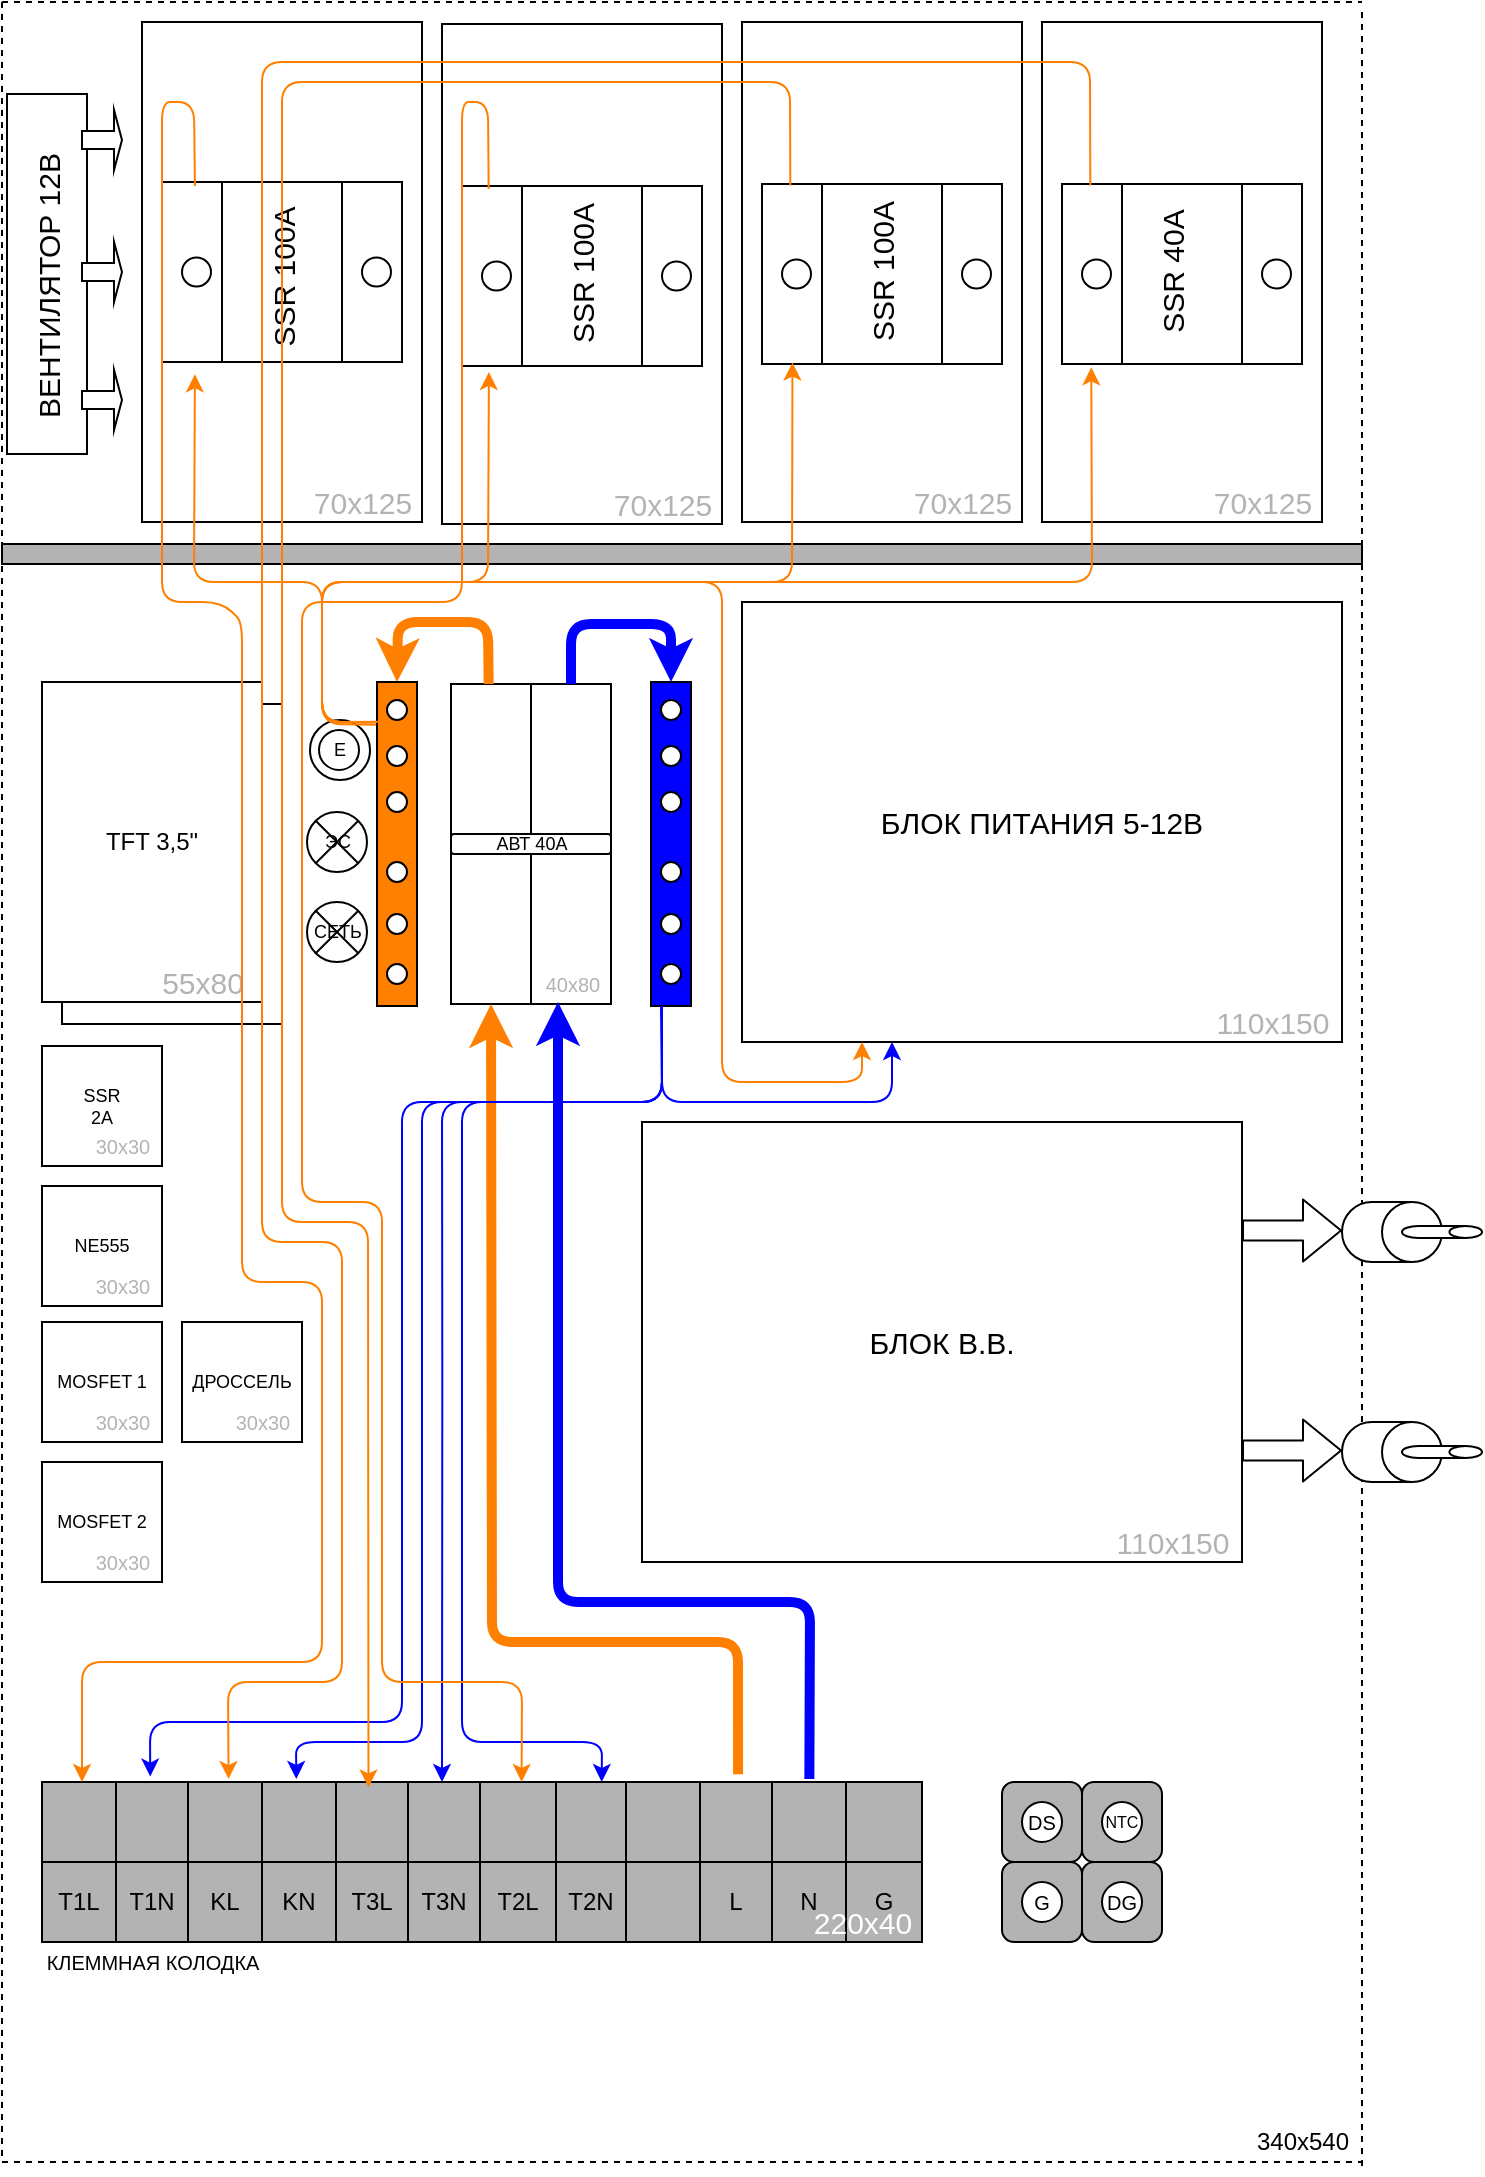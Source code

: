 <mxfile version="14.9.3" type="github">
  <diagram id="wLJY2JxTPAPCyqu1ovc7" name="Page-1">
    <mxGraphModel dx="1185" dy="629" grid="1" gridSize="10" guides="1" tooltips="1" connect="1" arrows="1" fold="1" page="1" pageScale="1" pageWidth="827" pageHeight="1169" math="0" shadow="0">
      <root>
        <mxCell id="0" />
        <mxCell id="1" parent="0" />
        <mxCell id="JK384I4514vAyyxiERsS-146" value="" style="rounded=0;whiteSpace=wrap;html=1;" vertex="1" parent="1">
          <mxGeometry x="70" y="391" width="110" height="160" as="geometry" />
        </mxCell>
        <mxCell id="JK384I4514vAyyxiERsS-2" value="" style="endArrow=none;dashed=1;html=1;" edge="1" parent="1">
          <mxGeometry width="50" height="50" relative="1" as="geometry">
            <mxPoint x="40" y="40" as="sourcePoint" />
            <mxPoint x="720" y="40" as="targetPoint" />
          </mxGeometry>
        </mxCell>
        <mxCell id="JK384I4514vAyyxiERsS-4" value="" style="endArrow=none;dashed=1;html=1;" edge="1" parent="1">
          <mxGeometry width="50" height="50" relative="1" as="geometry">
            <mxPoint x="40" y="1120" as="sourcePoint" />
            <mxPoint x="720" y="1120" as="targetPoint" />
          </mxGeometry>
        </mxCell>
        <mxCell id="JK384I4514vAyyxiERsS-5" value="" style="endArrow=none;dashed=1;html=1;" edge="1" parent="1">
          <mxGeometry width="50" height="50" relative="1" as="geometry">
            <mxPoint x="40" y="40" as="sourcePoint" />
            <mxPoint x="40" y="1120" as="targetPoint" />
          </mxGeometry>
        </mxCell>
        <mxCell id="JK384I4514vAyyxiERsS-6" value="" style="endArrow=none;dashed=1;html=1;" edge="1" parent="1">
          <mxGeometry width="50" height="50" relative="1" as="geometry">
            <mxPoint x="720" y="45" as="sourcePoint" />
            <mxPoint x="720" y="1125" as="targetPoint" />
          </mxGeometry>
        </mxCell>
        <mxCell id="JK384I4514vAyyxiERsS-7" value="340x540" style="text;html=1;align=center;verticalAlign=middle;resizable=0;points=[];autosize=1;strokeColor=none;" vertex="1" parent="1">
          <mxGeometry x="660" y="1100" width="60" height="20" as="geometry" />
        </mxCell>
        <mxCell id="JK384I4514vAyyxiERsS-15" value="" style="rounded=0;whiteSpace=wrap;html=1;" vertex="1" parent="1">
          <mxGeometry x="264.5" y="381" width="40" height="160" as="geometry" />
        </mxCell>
        <mxCell id="JK384I4514vAyyxiERsS-16" value="TFT 3,5&quot;" style="rounded=0;whiteSpace=wrap;html=1;" vertex="1" parent="1">
          <mxGeometry x="60" y="380" width="110" height="160" as="geometry" />
        </mxCell>
        <mxCell id="JK384I4514vAyyxiERsS-17" value="" style="rounded=0;whiteSpace=wrap;html=1;" vertex="1" parent="1">
          <mxGeometry x="304.5" y="381" width="40" height="160" as="geometry" />
        </mxCell>
        <mxCell id="JK384I4514vAyyxiERsS-18" value="АВТ 40А" style="rounded=1;whiteSpace=wrap;html=1;fontSize=9;" vertex="1" parent="1">
          <mxGeometry x="264.5" y="456" width="80" height="10" as="geometry" />
        </mxCell>
        <mxCell id="JK384I4514vAyyxiERsS-19" value="" style="ellipse;whiteSpace=wrap;html=1;aspect=fixed;fontSize=9;" vertex="1" parent="1">
          <mxGeometry x="194" y="399" width="30" height="30" as="geometry" />
        </mxCell>
        <mxCell id="JK384I4514vAyyxiERsS-20" value="E" style="ellipse;whiteSpace=wrap;html=1;aspect=fixed;fontSize=9;" vertex="1" parent="1">
          <mxGeometry x="198.5" y="404" width="20" height="20" as="geometry" />
        </mxCell>
        <mxCell id="JK384I4514vAyyxiERsS-21" value="ЭС" style="shape=sumEllipse;perimeter=ellipsePerimeter;whiteSpace=wrap;html=1;backgroundOutline=1;fontSize=9;" vertex="1" parent="1">
          <mxGeometry x="192.5" y="445" width="30" height="30" as="geometry" />
        </mxCell>
        <mxCell id="JK384I4514vAyyxiERsS-26" value="&lt;div style=&quot;font-size: 10px;&quot;&gt;40x80&lt;/div&gt;" style="text;html=1;align=center;verticalAlign=middle;resizable=0;points=[];autosize=1;strokeColor=none;fontSize=10;fontColor=#B3B3B3;" vertex="1" parent="1">
          <mxGeometry x="304.5" y="521" width="40" height="20" as="geometry" />
        </mxCell>
        <mxCell id="JK384I4514vAyyxiERsS-27" value="&lt;div&gt;55x80&lt;/div&gt;" style="text;html=1;align=center;verticalAlign=middle;resizable=0;points=[];autosize=1;strokeColor=none;fontSize=15;fontColor=#B3B3B3;" vertex="1" parent="1">
          <mxGeometry x="110" y="520" width="60" height="20" as="geometry" />
        </mxCell>
        <mxCell id="JK384I4514vAyyxiERsS-28" value="" style="rounded=0;whiteSpace=wrap;html=1;fontSize=15;" vertex="1" parent="1">
          <mxGeometry x="42.5" y="86" width="40" height="180" as="geometry" />
        </mxCell>
        <mxCell id="JK384I4514vAyyxiERsS-29" value="" style="shape=singleArrow;whiteSpace=wrap;html=1;labelBackgroundColor=none;fontSize=15;fillColor=#FFFFFF;" vertex="1" parent="1">
          <mxGeometry x="80" y="94" width="20" height="30" as="geometry" />
        </mxCell>
        <mxCell id="JK384I4514vAyyxiERsS-30" value="" style="shape=singleArrow;whiteSpace=wrap;html=1;labelBackgroundColor=none;fontSize=15;fillColor=#FFFFFF;" vertex="1" parent="1">
          <mxGeometry x="80" y="224" width="20" height="30" as="geometry" />
        </mxCell>
        <mxCell id="JK384I4514vAyyxiERsS-31" value="" style="shape=singleArrow;whiteSpace=wrap;html=1;labelBackgroundColor=none;fontSize=15;fillColor=#FFFFFF;" vertex="1" parent="1">
          <mxGeometry x="80" y="160" width="20" height="30" as="geometry" />
        </mxCell>
        <mxCell id="JK384I4514vAyyxiERsS-32" value="ВЕНТИЛЯТОР 12В" style="text;html=1;strokeColor=none;fillColor=none;align=center;verticalAlign=middle;whiteSpace=wrap;rounded=0;labelBackgroundColor=none;fontSize=15;rotation=270;" vertex="1" parent="1">
          <mxGeometry x="-15" y="171.75" width="155" height="20" as="geometry" />
        </mxCell>
        <mxCell id="JK384I4514vAyyxiERsS-33" value="" style="rounded=0;whiteSpace=wrap;html=1;fontSize=15;" vertex="1" parent="1">
          <mxGeometry x="110" y="50" width="140" height="250" as="geometry" />
        </mxCell>
        <mxCell id="JK384I4514vAyyxiERsS-34" value="" style="rounded=0;whiteSpace=wrap;html=1;fontSize=15;" vertex="1" parent="1">
          <mxGeometry x="260" y="51" width="140" height="250" as="geometry" />
        </mxCell>
        <mxCell id="JK384I4514vAyyxiERsS-35" value="" style="rounded=0;whiteSpace=wrap;html=1;fontSize=15;" vertex="1" parent="1">
          <mxGeometry x="410" y="50" width="140" height="250" as="geometry" />
        </mxCell>
        <mxCell id="JK384I4514vAyyxiERsS-36" value="" style="rounded=0;whiteSpace=wrap;html=1;fontSize=15;" vertex="1" parent="1">
          <mxGeometry x="560" y="50" width="140" height="250" as="geometry" />
        </mxCell>
        <mxCell id="JK384I4514vAyyxiERsS-37" value="" style="rounded=0;whiteSpace=wrap;html=1;labelBackgroundColor=none;fontSize=15;fillColor=#FFFFFF;" vertex="1" parent="1">
          <mxGeometry x="120" y="130" width="120" height="90" as="geometry" />
        </mxCell>
        <mxCell id="JK384I4514vAyyxiERsS-38" value="" style="rounded=0;whiteSpace=wrap;html=1;labelBackgroundColor=none;fontSize=15;fillColor=#FFFFFF;" vertex="1" parent="1">
          <mxGeometry x="150" y="130" width="60" height="90" as="geometry" />
        </mxCell>
        <mxCell id="JK384I4514vAyyxiERsS-39" value="" style="ellipse;whiteSpace=wrap;html=1;aspect=fixed;labelBackgroundColor=none;fontSize=15;fillColor=#FFFFFF;" vertex="1" parent="1">
          <mxGeometry x="130" y="167.75" width="14.5" height="14.5" as="geometry" />
        </mxCell>
        <mxCell id="JK384I4514vAyyxiERsS-40" value="" style="ellipse;whiteSpace=wrap;html=1;aspect=fixed;labelBackgroundColor=none;fontSize=15;fillColor=#FFFFFF;" vertex="1" parent="1">
          <mxGeometry x="220" y="167.75" width="14.5" height="14.5" as="geometry" />
        </mxCell>
        <mxCell id="JK384I4514vAyyxiERsS-41" value="" style="rounded=0;whiteSpace=wrap;html=1;labelBackgroundColor=none;fontSize=15;fillColor=#FFFFFF;" vertex="1" parent="1">
          <mxGeometry x="270" y="132" width="120" height="90" as="geometry" />
        </mxCell>
        <mxCell id="JK384I4514vAyyxiERsS-42" value="" style="rounded=0;whiteSpace=wrap;html=1;labelBackgroundColor=none;fontSize=15;fillColor=#FFFFFF;" vertex="1" parent="1">
          <mxGeometry x="300" y="132" width="60" height="90" as="geometry" />
        </mxCell>
        <mxCell id="JK384I4514vAyyxiERsS-43" value="" style="ellipse;whiteSpace=wrap;html=1;aspect=fixed;labelBackgroundColor=none;fontSize=15;fillColor=#FFFFFF;" vertex="1" parent="1">
          <mxGeometry x="280" y="169.75" width="14.5" height="14.5" as="geometry" />
        </mxCell>
        <mxCell id="JK384I4514vAyyxiERsS-44" value="" style="ellipse;whiteSpace=wrap;html=1;aspect=fixed;labelBackgroundColor=none;fontSize=15;fillColor=#FFFFFF;" vertex="1" parent="1">
          <mxGeometry x="370" y="169.75" width="14.5" height="14.5" as="geometry" />
        </mxCell>
        <mxCell id="JK384I4514vAyyxiERsS-45" value="" style="rounded=0;whiteSpace=wrap;html=1;labelBackgroundColor=none;fontSize=15;fillColor=#FFFFFF;" vertex="1" parent="1">
          <mxGeometry x="420" y="131" width="120" height="90" as="geometry" />
        </mxCell>
        <mxCell id="JK384I4514vAyyxiERsS-46" value="" style="rounded=0;whiteSpace=wrap;html=1;labelBackgroundColor=none;fontSize=15;fillColor=#FFFFFF;" vertex="1" parent="1">
          <mxGeometry x="450" y="131" width="60" height="90" as="geometry" />
        </mxCell>
        <mxCell id="JK384I4514vAyyxiERsS-47" value="" style="ellipse;whiteSpace=wrap;html=1;aspect=fixed;labelBackgroundColor=none;fontSize=15;fillColor=#FFFFFF;" vertex="1" parent="1">
          <mxGeometry x="430" y="168.75" width="14.5" height="14.5" as="geometry" />
        </mxCell>
        <mxCell id="JK384I4514vAyyxiERsS-48" value="" style="ellipse;whiteSpace=wrap;html=1;aspect=fixed;labelBackgroundColor=none;fontSize=15;fillColor=#FFFFFF;" vertex="1" parent="1">
          <mxGeometry x="520" y="168.75" width="14.5" height="14.5" as="geometry" />
        </mxCell>
        <mxCell id="JK384I4514vAyyxiERsS-49" value="" style="rounded=0;whiteSpace=wrap;html=1;labelBackgroundColor=none;fontSize=15;fillColor=#FFFFFF;" vertex="1" parent="1">
          <mxGeometry x="570" y="131" width="120" height="90" as="geometry" />
        </mxCell>
        <mxCell id="JK384I4514vAyyxiERsS-50" value="" style="rounded=0;whiteSpace=wrap;html=1;labelBackgroundColor=none;fontSize=15;fillColor=#FFFFFF;" vertex="1" parent="1">
          <mxGeometry x="600" y="131" width="60" height="90" as="geometry" />
        </mxCell>
        <mxCell id="JK384I4514vAyyxiERsS-51" value="" style="ellipse;whiteSpace=wrap;html=1;aspect=fixed;labelBackgroundColor=none;fontSize=15;fillColor=#FFFFFF;" vertex="1" parent="1">
          <mxGeometry x="580" y="168.75" width="14.5" height="14.5" as="geometry" />
        </mxCell>
        <mxCell id="JK384I4514vAyyxiERsS-52" value="" style="ellipse;whiteSpace=wrap;html=1;aspect=fixed;labelBackgroundColor=none;fontSize=15;fillColor=#FFFFFF;" vertex="1" parent="1">
          <mxGeometry x="670" y="168.75" width="14.5" height="14.5" as="geometry" />
        </mxCell>
        <mxCell id="JK384I4514vAyyxiERsS-53" value="&lt;div&gt;SSR 100A&lt;/div&gt;" style="text;html=1;align=center;verticalAlign=middle;resizable=0;points=[];autosize=1;strokeColor=none;fontSize=15;rotation=270;" vertex="1" parent="1">
          <mxGeometry x="135" y="167.75" width="90" height="20" as="geometry" />
        </mxCell>
        <mxCell id="JK384I4514vAyyxiERsS-54" value="&lt;div&gt;SSR 40A&lt;/div&gt;" style="text;html=1;align=center;verticalAlign=middle;resizable=0;points=[];autosize=1;strokeColor=none;fontSize=15;rotation=270;" vertex="1" parent="1">
          <mxGeometry x="585" y="165" width="80" height="20" as="geometry" />
        </mxCell>
        <mxCell id="JK384I4514vAyyxiERsS-55" value="&lt;div&gt;SSR 100A&lt;/div&gt;" style="text;html=1;align=center;verticalAlign=middle;resizable=0;points=[];autosize=1;strokeColor=none;fontSize=15;rotation=270;" vertex="1" parent="1">
          <mxGeometry x="285" y="166" width="90" height="20" as="geometry" />
        </mxCell>
        <mxCell id="JK384I4514vAyyxiERsS-56" value="&lt;div&gt;SSR 100A&lt;/div&gt;" style="text;html=1;align=center;verticalAlign=middle;resizable=0;points=[];autosize=1;strokeColor=none;fontSize=15;rotation=270;" vertex="1" parent="1">
          <mxGeometry x="435" y="165" width="90" height="20" as="geometry" />
        </mxCell>
        <mxCell id="JK384I4514vAyyxiERsS-57" value="70x125" style="text;html=1;align=center;verticalAlign=middle;resizable=0;points=[];autosize=1;strokeColor=none;fontSize=15;fontColor=#B3B3B3;" vertex="1" parent="1">
          <mxGeometry x="640" y="280" width="60" height="20" as="geometry" />
        </mxCell>
        <mxCell id="JK384I4514vAyyxiERsS-58" value="70x125" style="text;html=1;align=center;verticalAlign=middle;resizable=0;points=[];autosize=1;strokeColor=none;fontSize=15;fontColor=#B3B3B3;" vertex="1" parent="1">
          <mxGeometry x="190" y="280" width="60" height="20" as="geometry" />
        </mxCell>
        <mxCell id="JK384I4514vAyyxiERsS-59" value="70x125" style="text;html=1;align=center;verticalAlign=middle;resizable=0;points=[];autosize=1;strokeColor=none;fontSize=15;fontColor=#B3B3B3;" vertex="1" parent="1">
          <mxGeometry x="340" y="281" width="60" height="20" as="geometry" />
        </mxCell>
        <mxCell id="JK384I4514vAyyxiERsS-60" value="70x125" style="text;html=1;align=center;verticalAlign=middle;resizable=0;points=[];autosize=1;strokeColor=none;fontSize=15;fontColor=#B3B3B3;" vertex="1" parent="1">
          <mxGeometry x="490" y="280" width="60" height="20" as="geometry" />
        </mxCell>
        <mxCell id="JK384I4514vAyyxiERsS-61" value="&lt;div&gt;SSR&lt;/div&gt;&lt;div&gt;2A&lt;br&gt;&lt;/div&gt;" style="whiteSpace=wrap;html=1;aspect=fixed;fontSize=9;" vertex="1" parent="1">
          <mxGeometry x="60" y="562" width="60" height="60" as="geometry" />
        </mxCell>
        <mxCell id="JK384I4514vAyyxiERsS-62" value="MOSFET 1" style="whiteSpace=wrap;html=1;aspect=fixed;fontSize=9;" vertex="1" parent="1">
          <mxGeometry x="60" y="700" width="60" height="60" as="geometry" />
        </mxCell>
        <mxCell id="JK384I4514vAyyxiERsS-63" value="NE555" style="whiteSpace=wrap;html=1;aspect=fixed;fontSize=9;" vertex="1" parent="1">
          <mxGeometry x="60" y="632" width="60" height="60" as="geometry" />
        </mxCell>
        <mxCell id="JK384I4514vAyyxiERsS-64" value="MOSFET 2" style="whiteSpace=wrap;html=1;aspect=fixed;fontSize=9;" vertex="1" parent="1">
          <mxGeometry x="60" y="770" width="60" height="60" as="geometry" />
        </mxCell>
        <mxCell id="JK384I4514vAyyxiERsS-65" value="30x30" style="text;html=1;align=center;verticalAlign=middle;resizable=0;points=[];autosize=1;strokeColor=none;fontSize=10;fontColor=#B3B3B3;" vertex="1" parent="1">
          <mxGeometry x="80" y="740" width="40" height="20" as="geometry" />
        </mxCell>
        <mxCell id="JK384I4514vAyyxiERsS-66" value="30x30" style="text;html=1;align=center;verticalAlign=middle;resizable=0;points=[];autosize=1;strokeColor=none;fontSize=10;fontColor=#B3B3B3;" vertex="1" parent="1">
          <mxGeometry x="80" y="602" width="40" height="20" as="geometry" />
        </mxCell>
        <mxCell id="JK384I4514vAyyxiERsS-67" value="30x30" style="text;html=1;align=center;verticalAlign=middle;resizable=0;points=[];autosize=1;strokeColor=none;fontSize=10;fontColor=#B3B3B3;" vertex="1" parent="1">
          <mxGeometry x="80" y="672" width="40" height="20" as="geometry" />
        </mxCell>
        <mxCell id="JK384I4514vAyyxiERsS-68" value="30x30" style="text;html=1;align=center;verticalAlign=middle;resizable=0;points=[];autosize=1;strokeColor=none;fontSize=10;fontColor=#B3B3B3;" vertex="1" parent="1">
          <mxGeometry x="80" y="810" width="40" height="20" as="geometry" />
        </mxCell>
        <mxCell id="JK384I4514vAyyxiERsS-70" value="ДРОССЕЛЬ" style="whiteSpace=wrap;html=1;aspect=fixed;fontSize=9;" vertex="1" parent="1">
          <mxGeometry x="130" y="700" width="60" height="60" as="geometry" />
        </mxCell>
        <mxCell id="JK384I4514vAyyxiERsS-71" value="30x30" style="text;html=1;align=center;verticalAlign=middle;resizable=0;points=[];autosize=1;strokeColor=none;fontSize=10;fontColor=#B3B3B3;" vertex="1" parent="1">
          <mxGeometry x="150" y="740" width="40" height="20" as="geometry" />
        </mxCell>
        <mxCell id="JK384I4514vAyyxiERsS-72" value="&lt;div&gt;БЛОК ПИТАНИЯ 5-12В&lt;/div&gt;" style="rounded=0;whiteSpace=wrap;html=1;fontSize=15;" vertex="1" parent="1">
          <mxGeometry x="410" y="340" width="300" height="220" as="geometry" />
        </mxCell>
        <mxCell id="JK384I4514vAyyxiERsS-73" value="110x150" style="text;html=1;align=center;verticalAlign=middle;resizable=0;points=[];autosize=1;strokeColor=none;fontSize=15;fontColor=#B3B3B3;" vertex="1" parent="1">
          <mxGeometry x="640" y="540" width="70" height="20" as="geometry" />
        </mxCell>
        <mxCell id="JK384I4514vAyyxiERsS-74" value="&lt;div&gt;БЛОК В.В.&lt;br&gt;&lt;/div&gt;" style="rounded=0;whiteSpace=wrap;html=1;fontSize=15;" vertex="1" parent="1">
          <mxGeometry x="360" y="600" width="300" height="220" as="geometry" />
        </mxCell>
        <mxCell id="JK384I4514vAyyxiERsS-75" value="110x150" style="text;html=1;align=center;verticalAlign=middle;resizable=0;points=[];autosize=1;strokeColor=none;fontSize=15;fontColor=#B3B3B3;" vertex="1" parent="1">
          <mxGeometry x="590" y="800" width="70" height="20" as="geometry" />
        </mxCell>
        <mxCell id="JK384I4514vAyyxiERsS-77" value="" style="shape=cylinder3;whiteSpace=wrap;html=1;boundedLbl=1;backgroundOutline=1;size=15;direction=south;" vertex="1" parent="1">
          <mxGeometry x="710" y="640" width="50" height="30" as="geometry" />
        </mxCell>
        <mxCell id="JK384I4514vAyyxiERsS-78" value="" style="shape=cylinder3;whiteSpace=wrap;html=1;boundedLbl=1;backgroundOutline=1;size=15;direction=south;" vertex="1" parent="1">
          <mxGeometry x="710" y="750" width="50" height="30" as="geometry" />
        </mxCell>
        <mxCell id="JK384I4514vAyyxiERsS-79" value="" style="shape=flexArrow;endArrow=classic;html=1;" edge="1" parent="1">
          <mxGeometry width="50" height="50" relative="1" as="geometry">
            <mxPoint x="660" y="764.29" as="sourcePoint" />
            <mxPoint x="710" y="764.29" as="targetPoint" />
          </mxGeometry>
        </mxCell>
        <mxCell id="JK384I4514vAyyxiERsS-81" value="" style="shape=flexArrow;endArrow=classic;html=1;" edge="1" parent="1">
          <mxGeometry width="50" height="50" relative="1" as="geometry">
            <mxPoint x="660" y="654.29" as="sourcePoint" />
            <mxPoint x="710" y="654.29" as="targetPoint" />
          </mxGeometry>
        </mxCell>
        <mxCell id="JK384I4514vAyyxiERsS-82" value="" style="shape=cylinder3;whiteSpace=wrap;html=1;boundedLbl=1;backgroundOutline=1;size=8.143;direction=south;" vertex="1" parent="1">
          <mxGeometry x="740" y="762" width="40" height="6" as="geometry" />
        </mxCell>
        <mxCell id="JK384I4514vAyyxiERsS-83" value="" style="shape=cylinder3;whiteSpace=wrap;html=1;boundedLbl=1;backgroundOutline=1;size=8.143;direction=south;" vertex="1" parent="1">
          <mxGeometry x="740" y="652" width="40" height="6" as="geometry" />
        </mxCell>
        <mxCell id="JK384I4514vAyyxiERsS-85" value="СЕТЬ" style="shape=sumEllipse;perimeter=ellipsePerimeter;whiteSpace=wrap;html=1;backgroundOutline=1;fontSize=9;" vertex="1" parent="1">
          <mxGeometry x="192.5" y="490" width="30" height="30" as="geometry" />
        </mxCell>
        <mxCell id="JK384I4514vAyyxiERsS-86" value="" style="rounded=0;whiteSpace=wrap;html=1;fillColor=#B3B3B3;" vertex="1" parent="1">
          <mxGeometry x="40" y="311" width="680" height="10" as="geometry" />
        </mxCell>
        <mxCell id="JK384I4514vAyyxiERsS-92" value="" style="shape=table;html=1;whiteSpace=wrap;startSize=0;container=1;collapsible=0;childLayout=tableLayout;fillColor=#B3B3B3;" vertex="1" parent="1">
          <mxGeometry x="60" y="930" width="440" height="80" as="geometry" />
        </mxCell>
        <mxCell id="JK384I4514vAyyxiERsS-93" value="" style="shape=partialRectangle;html=1;whiteSpace=wrap;collapsible=0;dropTarget=0;pointerEvents=0;fillColor=none;top=0;left=0;bottom=0;right=0;points=[[0,0.5],[1,0.5]];portConstraint=eastwest;" vertex="1" parent="JK384I4514vAyyxiERsS-92">
          <mxGeometry width="440" height="40" as="geometry" />
        </mxCell>
        <mxCell id="JK384I4514vAyyxiERsS-134" style="shape=partialRectangle;html=1;whiteSpace=wrap;connectable=0;fillColor=none;top=0;left=0;bottom=0;right=0;overflow=hidden;pointerEvents=1;" vertex="1" parent="JK384I4514vAyyxiERsS-93">
          <mxGeometry width="37" height="40" as="geometry" />
        </mxCell>
        <mxCell id="JK384I4514vAyyxiERsS-132" style="shape=partialRectangle;html=1;whiteSpace=wrap;connectable=0;fillColor=none;top=0;left=0;bottom=0;right=0;overflow=hidden;pointerEvents=1;" vertex="1" parent="JK384I4514vAyyxiERsS-93">
          <mxGeometry x="37" width="36" height="40" as="geometry" />
        </mxCell>
        <mxCell id="JK384I4514vAyyxiERsS-130" style="shape=partialRectangle;html=1;whiteSpace=wrap;connectable=0;fillColor=none;top=0;left=0;bottom=0;right=0;overflow=hidden;pointerEvents=1;" vertex="1" parent="JK384I4514vAyyxiERsS-93">
          <mxGeometry x="73" width="37" height="40" as="geometry" />
        </mxCell>
        <mxCell id="JK384I4514vAyyxiERsS-128" style="shape=partialRectangle;html=1;whiteSpace=wrap;connectable=0;fillColor=none;top=0;left=0;bottom=0;right=0;overflow=hidden;pointerEvents=1;" vertex="1" parent="JK384I4514vAyyxiERsS-93">
          <mxGeometry x="110" width="37" height="40" as="geometry" />
        </mxCell>
        <mxCell id="JK384I4514vAyyxiERsS-126" style="shape=partialRectangle;html=1;whiteSpace=wrap;connectable=0;fillColor=none;top=0;left=0;bottom=0;right=0;overflow=hidden;pointerEvents=1;" vertex="1" parent="JK384I4514vAyyxiERsS-93">
          <mxGeometry x="147" width="36" height="40" as="geometry" />
        </mxCell>
        <mxCell id="JK384I4514vAyyxiERsS-124" style="shape=partialRectangle;html=1;whiteSpace=wrap;connectable=0;fillColor=none;top=0;left=0;bottom=0;right=0;overflow=hidden;pointerEvents=1;" vertex="1" parent="JK384I4514vAyyxiERsS-93">
          <mxGeometry x="183" width="36" height="40" as="geometry" />
        </mxCell>
        <mxCell id="JK384I4514vAyyxiERsS-122" style="shape=partialRectangle;html=1;whiteSpace=wrap;connectable=0;fillColor=none;top=0;left=0;bottom=0;right=0;overflow=hidden;pointerEvents=1;" vertex="1" parent="JK384I4514vAyyxiERsS-93">
          <mxGeometry x="219" width="38" height="40" as="geometry" />
        </mxCell>
        <mxCell id="JK384I4514vAyyxiERsS-120" style="shape=partialRectangle;html=1;whiteSpace=wrap;connectable=0;fillColor=none;top=0;left=0;bottom=0;right=0;overflow=hidden;pointerEvents=1;" vertex="1" parent="JK384I4514vAyyxiERsS-93">
          <mxGeometry x="257" width="35" height="40" as="geometry" />
        </mxCell>
        <mxCell id="JK384I4514vAyyxiERsS-118" style="shape=partialRectangle;html=1;whiteSpace=wrap;connectable=0;fillColor=none;top=0;left=0;bottom=0;right=0;overflow=hidden;pointerEvents=1;" vertex="1" parent="JK384I4514vAyyxiERsS-93">
          <mxGeometry x="292" width="37" height="40" as="geometry" />
        </mxCell>
        <mxCell id="JK384I4514vAyyxiERsS-94" value="" style="shape=partialRectangle;html=1;whiteSpace=wrap;connectable=0;fillColor=none;top=0;left=0;bottom=0;right=0;overflow=hidden;pointerEvents=1;" vertex="1" parent="JK384I4514vAyyxiERsS-93">
          <mxGeometry x="329" width="36" height="40" as="geometry" />
        </mxCell>
        <mxCell id="JK384I4514vAyyxiERsS-95" value="" style="shape=partialRectangle;html=1;whiteSpace=wrap;connectable=0;fillColor=none;top=0;left=0;bottom=0;right=0;overflow=hidden;pointerEvents=1;" vertex="1" parent="JK384I4514vAyyxiERsS-93">
          <mxGeometry x="365" width="37" height="40" as="geometry" />
        </mxCell>
        <mxCell id="JK384I4514vAyyxiERsS-96" value="" style="shape=partialRectangle;html=1;whiteSpace=wrap;connectable=0;fillColor=none;top=0;left=0;bottom=0;right=0;overflow=hidden;pointerEvents=1;" vertex="1" parent="JK384I4514vAyyxiERsS-93">
          <mxGeometry x="402" width="38" height="40" as="geometry" />
        </mxCell>
        <mxCell id="JK384I4514vAyyxiERsS-105" value="" style="shape=partialRectangle;html=1;whiteSpace=wrap;collapsible=0;dropTarget=0;pointerEvents=0;fillColor=none;top=0;left=0;bottom=0;right=0;points=[[0,0.5],[1,0.5]];portConstraint=eastwest;" vertex="1" parent="JK384I4514vAyyxiERsS-92">
          <mxGeometry y="40" width="440" height="40" as="geometry" />
        </mxCell>
        <mxCell id="JK384I4514vAyyxiERsS-135" value="T1L" style="shape=partialRectangle;html=1;whiteSpace=wrap;connectable=0;fillColor=none;top=0;left=0;bottom=0;right=0;overflow=hidden;pointerEvents=1;" vertex="1" parent="JK384I4514vAyyxiERsS-105">
          <mxGeometry width="37" height="40" as="geometry" />
        </mxCell>
        <mxCell id="JK384I4514vAyyxiERsS-133" value="T1N" style="shape=partialRectangle;html=1;whiteSpace=wrap;connectable=0;fillColor=none;top=0;left=0;bottom=0;right=0;overflow=hidden;pointerEvents=1;" vertex="1" parent="JK384I4514vAyyxiERsS-105">
          <mxGeometry x="37" width="36" height="40" as="geometry" />
        </mxCell>
        <mxCell id="JK384I4514vAyyxiERsS-131" value="KL" style="shape=partialRectangle;html=1;whiteSpace=wrap;connectable=0;fillColor=none;top=0;left=0;bottom=0;right=0;overflow=hidden;pointerEvents=1;" vertex="1" parent="JK384I4514vAyyxiERsS-105">
          <mxGeometry x="73" width="37" height="40" as="geometry" />
        </mxCell>
        <mxCell id="JK384I4514vAyyxiERsS-129" value="KN" style="shape=partialRectangle;html=1;whiteSpace=wrap;connectable=0;fillColor=none;top=0;left=0;bottom=0;right=0;overflow=hidden;pointerEvents=1;" vertex="1" parent="JK384I4514vAyyxiERsS-105">
          <mxGeometry x="110" width="37" height="40" as="geometry" />
        </mxCell>
        <mxCell id="JK384I4514vAyyxiERsS-127" value="T3L" style="shape=partialRectangle;html=1;whiteSpace=wrap;connectable=0;fillColor=none;top=0;left=0;bottom=0;right=0;overflow=hidden;pointerEvents=1;" vertex="1" parent="JK384I4514vAyyxiERsS-105">
          <mxGeometry x="147" width="36" height="40" as="geometry" />
        </mxCell>
        <mxCell id="JK384I4514vAyyxiERsS-125" value="T3N" style="shape=partialRectangle;html=1;whiteSpace=wrap;connectable=0;fillColor=none;top=0;left=0;bottom=0;right=0;overflow=hidden;pointerEvents=1;" vertex="1" parent="JK384I4514vAyyxiERsS-105">
          <mxGeometry x="183" width="36" height="40" as="geometry" />
        </mxCell>
        <mxCell id="JK384I4514vAyyxiERsS-123" value="T2L" style="shape=partialRectangle;html=1;whiteSpace=wrap;connectable=0;fillColor=none;top=0;left=0;bottom=0;right=0;overflow=hidden;pointerEvents=1;" vertex="1" parent="JK384I4514vAyyxiERsS-105">
          <mxGeometry x="219" width="38" height="40" as="geometry" />
        </mxCell>
        <mxCell id="JK384I4514vAyyxiERsS-121" value="T2N" style="shape=partialRectangle;html=1;whiteSpace=wrap;connectable=0;fillColor=none;top=0;left=0;bottom=0;right=0;overflow=hidden;pointerEvents=1;" vertex="1" parent="JK384I4514vAyyxiERsS-105">
          <mxGeometry x="257" width="35" height="40" as="geometry" />
        </mxCell>
        <mxCell id="JK384I4514vAyyxiERsS-119" style="shape=partialRectangle;html=1;whiteSpace=wrap;connectable=0;fillColor=none;top=0;left=0;bottom=0;right=0;overflow=hidden;pointerEvents=1;" vertex="1" parent="JK384I4514vAyyxiERsS-105">
          <mxGeometry x="292" width="37" height="40" as="geometry" />
        </mxCell>
        <mxCell id="JK384I4514vAyyxiERsS-106" value="L" style="shape=partialRectangle;html=1;whiteSpace=wrap;connectable=0;fillColor=none;top=0;left=0;bottom=0;right=0;overflow=hidden;pointerEvents=1;" vertex="1" parent="JK384I4514vAyyxiERsS-105">
          <mxGeometry x="329" width="36" height="40" as="geometry" />
        </mxCell>
        <mxCell id="JK384I4514vAyyxiERsS-107" value="N&lt;span style=&quot;white-space: pre&quot;&gt;&lt;/span&gt;" style="shape=partialRectangle;html=1;whiteSpace=wrap;connectable=0;fillColor=none;top=0;left=0;bottom=0;right=0;overflow=hidden;pointerEvents=1;" vertex="1" parent="JK384I4514vAyyxiERsS-105">
          <mxGeometry x="365" width="37" height="40" as="geometry" />
        </mxCell>
        <mxCell id="JK384I4514vAyyxiERsS-108" value="G" style="shape=partialRectangle;html=1;whiteSpace=wrap;connectable=0;fillColor=none;top=0;left=0;bottom=0;right=0;overflow=hidden;pointerEvents=1;" vertex="1" parent="JK384I4514vAyyxiERsS-105">
          <mxGeometry x="402" width="38" height="40" as="geometry" />
        </mxCell>
        <mxCell id="JK384I4514vAyyxiERsS-90" value="220x40" style="text;html=1;align=center;verticalAlign=middle;resizable=0;points=[];autosize=1;strokeColor=none;fontSize=15;fontColor=#FFFFFF;" vertex="1" parent="1">
          <mxGeometry x="440" y="990" width="60" height="20" as="geometry" />
        </mxCell>
        <mxCell id="JK384I4514vAyyxiERsS-136" value="&lt;div style=&quot;font-size: 10px;&quot;&gt;КЛЕММНАЯ КОЛОДКА&lt;/div&gt;" style="text;html=1;align=center;verticalAlign=middle;resizable=0;points=[];autosize=1;strokeColor=none;fontSize=10;" vertex="1" parent="1">
          <mxGeometry x="55" y="1010" width="120" height="20" as="geometry" />
        </mxCell>
        <mxCell id="JK384I4514vAyyxiERsS-138" value="" style="rounded=1;whiteSpace=wrap;html=1;fontSize=10;fontColor=#000000;fillColor=#B3B3B3;" vertex="1" parent="1">
          <mxGeometry x="540" y="930" width="40" height="40" as="geometry" />
        </mxCell>
        <mxCell id="JK384I4514vAyyxiERsS-139" value="" style="rounded=1;whiteSpace=wrap;html=1;fontSize=10;fontColor=#000000;fillColor=#B3B3B3;" vertex="1" parent="1">
          <mxGeometry x="540" y="970" width="40" height="40" as="geometry" />
        </mxCell>
        <mxCell id="JK384I4514vAyyxiERsS-140" value="" style="rounded=1;whiteSpace=wrap;html=1;fontSize=10;fontColor=#000000;fillColor=#B3B3B3;" vertex="1" parent="1">
          <mxGeometry x="580" y="930" width="40" height="40" as="geometry" />
        </mxCell>
        <mxCell id="JK384I4514vAyyxiERsS-141" value="" style="rounded=1;whiteSpace=wrap;html=1;fontSize=10;fontColor=#000000;fillColor=#B3B3B3;" vertex="1" parent="1">
          <mxGeometry x="580" y="970" width="40" height="40" as="geometry" />
        </mxCell>
        <mxCell id="JK384I4514vAyyxiERsS-142" value="DG" style="ellipse;whiteSpace=wrap;html=1;aspect=fixed;fontSize=10;fontColor=#000000;fillColor=#FFFFFF;" vertex="1" parent="1">
          <mxGeometry x="590" y="980" width="20" height="20" as="geometry" />
        </mxCell>
        <mxCell id="JK384I4514vAyyxiERsS-143" value="DS" style="ellipse;whiteSpace=wrap;html=1;aspect=fixed;fontSize=10;fontColor=#000000;fillColor=#FFFFFF;" vertex="1" parent="1">
          <mxGeometry x="550" y="940" width="20" height="20" as="geometry" />
        </mxCell>
        <mxCell id="JK384I4514vAyyxiERsS-144" value="NTC" style="ellipse;whiteSpace=wrap;html=1;aspect=fixed;fontSize=8;fontColor=#000000;fillColor=#FFFFFF;" vertex="1" parent="1">
          <mxGeometry x="590" y="940" width="20" height="20" as="geometry" />
        </mxCell>
        <mxCell id="JK384I4514vAyyxiERsS-145" value="G" style="ellipse;whiteSpace=wrap;html=1;aspect=fixed;fontSize=10;fontColor=#000000;fillColor=#FFFFFF;" vertex="1" parent="1">
          <mxGeometry x="550" y="980" width="20" height="20" as="geometry" />
        </mxCell>
        <mxCell id="JK384I4514vAyyxiERsS-147" value="" style="endArrow=classic;html=1;fontSize=8;fontColor=#000000;entryX=0.5;entryY=1;entryDx=0;entryDy=0;exitX=0.791;exitY=-0.097;exitDx=0;exitDy=0;exitPerimeter=0;strokeColor=#FF8000;strokeWidth=5;" edge="1" parent="1" source="JK384I4514vAyyxiERsS-93" target="JK384I4514vAyyxiERsS-15">
          <mxGeometry width="50" height="50" relative="1" as="geometry">
            <mxPoint x="228.5" y="610" as="sourcePoint" />
            <mxPoint x="278.5" y="560" as="targetPoint" />
            <Array as="points">
              <mxPoint x="408" y="860" />
              <mxPoint x="285" y="860" />
            </Array>
          </mxGeometry>
        </mxCell>
        <mxCell id="JK384I4514vAyyxiERsS-148" value="" style="endArrow=classic;html=1;fontSize=8;fontColor=#000000;exitX=0.872;exitY=-0.038;exitDx=0;exitDy=0;exitPerimeter=0;strokeColor=#0000FF;shadow=0;sketch=0;strokeWidth=5;" edge="1" parent="1" source="JK384I4514vAyyxiERsS-93">
          <mxGeometry width="50" height="50" relative="1" as="geometry">
            <mxPoint x="280" y="710" as="sourcePoint" />
            <mxPoint x="318" y="540" as="targetPoint" />
            <Array as="points">
              <mxPoint x="444" y="840" />
              <mxPoint x="318" y="840" />
            </Array>
          </mxGeometry>
        </mxCell>
        <mxCell id="JK384I4514vAyyxiERsS-150" value="" style="rounded=0;whiteSpace=wrap;html=1;fontSize=8;fontColor=#000000;fillColor=#0000FF;" vertex="1" parent="1">
          <mxGeometry x="364.5" y="380" width="20" height="162" as="geometry" />
        </mxCell>
        <mxCell id="JK384I4514vAyyxiERsS-151" value="" style="ellipse;whiteSpace=wrap;html=1;aspect=fixed;fontSize=8;fontColor=#000000;fillColor=#FFFFFF;" vertex="1" parent="1">
          <mxGeometry x="369.5" y="435" width="10" height="10" as="geometry" />
        </mxCell>
        <mxCell id="JK384I4514vAyyxiERsS-152" value="" style="ellipse;whiteSpace=wrap;html=1;aspect=fixed;fontSize=8;fontColor=#000000;fillColor=#FFFFFF;" vertex="1" parent="1">
          <mxGeometry x="369.5" y="389" width="10" height="10" as="geometry" />
        </mxCell>
        <mxCell id="JK384I4514vAyyxiERsS-153" value="" style="ellipse;whiteSpace=wrap;html=1;aspect=fixed;fontSize=8;fontColor=#000000;fillColor=#FFFFFF;" vertex="1" parent="1">
          <mxGeometry x="369.5" y="521" width="10" height="10" as="geometry" />
        </mxCell>
        <mxCell id="JK384I4514vAyyxiERsS-154" value="" style="ellipse;whiteSpace=wrap;html=1;aspect=fixed;fontSize=8;fontColor=#000000;fillColor=#FFFFFF;" vertex="1" parent="1">
          <mxGeometry x="369.5" y="412" width="10" height="10" as="geometry" />
        </mxCell>
        <mxCell id="JK384I4514vAyyxiERsS-155" value="" style="ellipse;whiteSpace=wrap;html=1;aspect=fixed;fontSize=8;fontColor=#000000;fillColor=#FFFFFF;" vertex="1" parent="1">
          <mxGeometry x="369.5" y="496" width="10" height="10" as="geometry" />
        </mxCell>
        <mxCell id="JK384I4514vAyyxiERsS-156" value="" style="ellipse;whiteSpace=wrap;html=1;aspect=fixed;fontSize=8;fontColor=#000000;fillColor=#FFFFFF;" vertex="1" parent="1">
          <mxGeometry x="369.5" y="470" width="10" height="10" as="geometry" />
        </mxCell>
        <mxCell id="JK384I4514vAyyxiERsS-164" value="" style="endArrow=classic;html=1;fontSize=8;fontColor=#000000;exitX=0.5;exitY=0;exitDx=0;exitDy=0;strokeColor=#0000FF;strokeWidth=5;" edge="1" parent="1" source="JK384I4514vAyyxiERsS-17">
          <mxGeometry width="50" height="50" relative="1" as="geometry">
            <mxPoint x="314.5" y="376" as="sourcePoint" />
            <mxPoint x="374.5" y="380" as="targetPoint" />
            <Array as="points">
              <mxPoint x="324.5" y="351" />
              <mxPoint x="374.5" y="351" />
            </Array>
          </mxGeometry>
        </mxCell>
        <mxCell id="JK384I4514vAyyxiERsS-165" value="" style="endArrow=classic;html=1;fontSize=8;fontColor=#000000;strokeColor=#0000FF;entryX=0.636;entryY=0;entryDx=0;entryDy=0;entryPerimeter=0;exitX=0.25;exitY=1;exitDx=0;exitDy=0;" edge="1" parent="1" source="JK384I4514vAyyxiERsS-150" target="JK384I4514vAyyxiERsS-93">
          <mxGeometry width="50" height="50" relative="1" as="geometry">
            <mxPoint x="200" y="632" as="sourcePoint" />
            <mxPoint x="250" y="582" as="targetPoint" />
            <Array as="points">
              <mxPoint x="370" y="590" />
              <mxPoint x="270" y="590" />
              <mxPoint x="270" y="910" />
              <mxPoint x="340" y="910" />
            </Array>
          </mxGeometry>
        </mxCell>
        <mxCell id="JK384I4514vAyyxiERsS-166" value="" style="endArrow=classic;html=1;fontSize=8;fontColor=#000000;strokeColor=#0000FF;entryX=0.636;entryY=0;entryDx=0;entryDy=0;entryPerimeter=0;" edge="1" parent="1">
          <mxGeometry width="50" height="50" relative="1" as="geometry">
            <mxPoint x="370" y="542" as="sourcePoint" />
            <mxPoint x="260.0" y="930" as="targetPoint" />
            <Array as="points">
              <mxPoint x="370" y="590" />
              <mxPoint x="260" y="590" />
              <mxPoint x="260.16" y="730" />
            </Array>
          </mxGeometry>
        </mxCell>
        <mxCell id="JK384I4514vAyyxiERsS-167" value="" style="endArrow=classic;html=1;fontSize=8;fontColor=#000000;strokeColor=#0000FF;entryX=0.289;entryY=-0.038;entryDx=0;entryDy=0;entryPerimeter=0;" edge="1" parent="1" target="JK384I4514vAyyxiERsS-93">
          <mxGeometry width="50" height="50" relative="1" as="geometry">
            <mxPoint x="370" y="550" as="sourcePoint" />
            <mxPoint x="245" y="620" as="targetPoint" />
            <Array as="points">
              <mxPoint x="370" y="590" />
              <mxPoint x="250" y="590" />
              <mxPoint x="250" y="910" />
              <mxPoint x="187" y="910" />
            </Array>
          </mxGeometry>
        </mxCell>
        <mxCell id="JK384I4514vAyyxiERsS-168" value="" style="endArrow=classic;html=1;fontSize=8;fontColor=#000000;strokeColor=#0000FF;entryX=0.123;entryY=-0.068;entryDx=0;entryDy=0;entryPerimeter=0;" edge="1" parent="1" target="JK384I4514vAyyxiERsS-93">
          <mxGeometry width="50" height="50" relative="1" as="geometry">
            <mxPoint x="370" y="550" as="sourcePoint" />
            <mxPoint x="210" y="630" as="targetPoint" />
            <Array as="points">
              <mxPoint x="370" y="590" />
              <mxPoint x="240" y="590" />
              <mxPoint x="240" y="900" />
              <mxPoint x="114" y="900" />
            </Array>
          </mxGeometry>
        </mxCell>
        <mxCell id="JK384I4514vAyyxiERsS-169" value="" style="endArrow=classic;html=1;fontSize=8;fontColor=#000000;strokeColor=#0000FF;entryX=0.25;entryY=1;entryDx=0;entryDy=0;" edge="1" parent="1" target="JK384I4514vAyyxiERsS-72">
          <mxGeometry width="50" height="50" relative="1" as="geometry">
            <mxPoint x="370" y="550" as="sourcePoint" />
            <mxPoint x="650" y="640" as="targetPoint" />
            <Array as="points">
              <mxPoint x="370" y="590" />
              <mxPoint x="485" y="590" />
            </Array>
          </mxGeometry>
        </mxCell>
        <mxCell id="JK384I4514vAyyxiERsS-170" value="" style="endArrow=classic;html=1;fontSize=8;fontColor=#000000;strokeColor=#FF8000;strokeWidth=5;entryX=0.5;entryY=0;entryDx=0;entryDy=0;" edge="1" parent="1" target="JK384I4514vAyyxiERsS-173">
          <mxGeometry width="50" height="50" relative="1" as="geometry">
            <mxPoint x="283.32" y="381" as="sourcePoint" />
            <mxPoint x="283.32" y="361" as="targetPoint" />
            <Array as="points">
              <mxPoint x="283" y="350" />
              <mxPoint x="238" y="350" />
            </Array>
          </mxGeometry>
        </mxCell>
        <mxCell id="JK384I4514vAyyxiERsS-173" value="" style="rounded=0;whiteSpace=wrap;html=1;fontSize=8;fontColor=#000000;fillColor=#FF8000;" vertex="1" parent="1">
          <mxGeometry x="227.5" y="380" width="20" height="162" as="geometry" />
        </mxCell>
        <mxCell id="JK384I4514vAyyxiERsS-174" value="" style="ellipse;whiteSpace=wrap;html=1;aspect=fixed;fontSize=8;fontColor=#000000;fillColor=#FFFFFF;" vertex="1" parent="1">
          <mxGeometry x="232.5" y="435" width="10" height="10" as="geometry" />
        </mxCell>
        <mxCell id="JK384I4514vAyyxiERsS-175" value="" style="ellipse;whiteSpace=wrap;html=1;aspect=fixed;fontSize=8;fontColor=#000000;fillColor=#FFFFFF;" vertex="1" parent="1">
          <mxGeometry x="232.5" y="389" width="10" height="10" as="geometry" />
        </mxCell>
        <mxCell id="JK384I4514vAyyxiERsS-176" value="" style="ellipse;whiteSpace=wrap;html=1;aspect=fixed;fontSize=8;fontColor=#000000;fillColor=#FFFFFF;" vertex="1" parent="1">
          <mxGeometry x="232.5" y="521" width="10" height="10" as="geometry" />
        </mxCell>
        <mxCell id="JK384I4514vAyyxiERsS-177" value="" style="ellipse;whiteSpace=wrap;html=1;aspect=fixed;fontSize=8;fontColor=#000000;fillColor=#FFFFFF;" vertex="1" parent="1">
          <mxGeometry x="232.5" y="412" width="10" height="10" as="geometry" />
        </mxCell>
        <mxCell id="JK384I4514vAyyxiERsS-178" value="" style="ellipse;whiteSpace=wrap;html=1;aspect=fixed;fontSize=8;fontColor=#000000;fillColor=#FFFFFF;" vertex="1" parent="1">
          <mxGeometry x="232.5" y="496" width="10" height="10" as="geometry" />
        </mxCell>
        <mxCell id="JK384I4514vAyyxiERsS-179" value="" style="ellipse;whiteSpace=wrap;html=1;aspect=fixed;fontSize=8;fontColor=#000000;fillColor=#FFFFFF;" vertex="1" parent="1">
          <mxGeometry x="232.5" y="470" width="10" height="10" as="geometry" />
        </mxCell>
        <mxCell id="JK384I4514vAyyxiERsS-181" value="" style="endArrow=classic;html=1;shadow=0;fontSize=8;fontColor=#000000;strokeWidth=1;strokeColor=#FF8000;exitX=0.125;exitY=0.123;exitDx=0;exitDy=0;exitPerimeter=0;entryX=0.2;entryY=1;entryDx=0;entryDy=0;entryPerimeter=0;" edge="1" parent="1" source="JK384I4514vAyyxiERsS-173" target="JK384I4514vAyyxiERsS-72">
          <mxGeometry width="50" height="50" relative="1" as="geometry">
            <mxPoint x="180" y="371" as="sourcePoint" />
            <mxPoint x="480" y="340" as="targetPoint" />
            <Array as="points">
              <mxPoint x="200" y="400" />
              <mxPoint x="200" y="360" />
              <mxPoint x="200" y="330" />
              <mxPoint x="400" y="330" />
              <mxPoint x="400" y="580" />
              <mxPoint x="470" y="580" />
            </Array>
          </mxGeometry>
        </mxCell>
        <mxCell id="JK384I4514vAyyxiERsS-182" value="" style="endArrow=classic;html=1;shadow=0;fontSize=8;fontColor=#000000;strokeColor=#FF8000;strokeWidth=1;entryX=0.137;entryY=1.068;entryDx=0;entryDy=0;entryPerimeter=0;" edge="1" parent="1" target="JK384I4514vAyyxiERsS-37">
          <mxGeometry width="50" height="50" relative="1" as="geometry">
            <mxPoint x="223" y="400" as="sourcePoint" />
            <mxPoint x="200" y="330" as="targetPoint" />
            <Array as="points">
              <mxPoint x="200" y="400" />
              <mxPoint x="200" y="330" />
              <mxPoint x="136" y="330" />
            </Array>
          </mxGeometry>
        </mxCell>
        <mxCell id="JK384I4514vAyyxiERsS-183" value="" style="endArrow=classic;html=1;shadow=0;fontSize=8;fontColor=#000000;strokeColor=#FF8000;strokeWidth=1;exitX=-0.025;exitY=0.125;exitDx=0;exitDy=0;exitPerimeter=0;entryX=0.112;entryY=1.033;entryDx=0;entryDy=0;entryPerimeter=0;" edge="1" parent="1" source="JK384I4514vAyyxiERsS-173" target="JK384I4514vAyyxiERsS-41">
          <mxGeometry width="50" height="50" relative="1" as="geometry">
            <mxPoint x="600" y="580" as="sourcePoint" />
            <mxPoint x="140" y="350" as="targetPoint" />
            <Array as="points">
              <mxPoint x="200" y="400" />
              <mxPoint x="200" y="330" />
              <mxPoint x="283" y="330" />
            </Array>
          </mxGeometry>
        </mxCell>
        <mxCell id="JK384I4514vAyyxiERsS-184" value="" style="endArrow=classic;html=1;shadow=0;fontSize=8;fontColor=#000000;strokeColor=#FF8000;strokeWidth=1;exitX=-0.084;exitY=0.125;exitDx=0;exitDy=0;exitPerimeter=0;entryX=0.127;entryY=0.992;entryDx=0;entryDy=0;entryPerimeter=0;" edge="1" parent="1" source="JK384I4514vAyyxiERsS-173" target="JK384I4514vAyyxiERsS-45">
          <mxGeometry width="50" height="50" relative="1" as="geometry">
            <mxPoint x="600" y="580" as="sourcePoint" />
            <mxPoint x="650" y="530" as="targetPoint" />
            <Array as="points">
              <mxPoint x="200" y="400" />
              <mxPoint x="200" y="330" />
              <mxPoint x="435" y="330" />
            </Array>
          </mxGeometry>
        </mxCell>
        <mxCell id="JK384I4514vAyyxiERsS-185" value="" style="endArrow=classic;html=1;shadow=0;fontSize=8;fontColor=#000000;strokeColor=#FF8000;strokeWidth=1;exitX=-0.025;exitY=0.132;exitDx=0;exitDy=0;exitPerimeter=0;entryX=0.122;entryY=1.018;entryDx=0;entryDy=0;entryPerimeter=0;" edge="1" parent="1" source="JK384I4514vAyyxiERsS-173" target="JK384I4514vAyyxiERsS-49">
          <mxGeometry width="50" height="50" relative="1" as="geometry">
            <mxPoint x="600" y="580" as="sourcePoint" />
            <mxPoint x="650" y="530" as="targetPoint" />
            <Array as="points">
              <mxPoint x="200" y="401" />
              <mxPoint x="200" y="330" />
              <mxPoint x="585" y="330" />
            </Array>
          </mxGeometry>
        </mxCell>
        <mxCell id="JK384I4514vAyyxiERsS-186" value="" style="endArrow=classic;html=1;shadow=0;fontSize=8;fontColor=#000000;strokeColor=#FF8000;strokeWidth=1;exitX=0.137;exitY=0.022;exitDx=0;exitDy=0;exitPerimeter=0;" edge="1" parent="1" source="JK384I4514vAyyxiERsS-37">
          <mxGeometry width="50" height="50" relative="1" as="geometry">
            <mxPoint x="760" y="182.25" as="sourcePoint" />
            <mxPoint x="80" y="930" as="targetPoint" />
            <Array as="points">
              <mxPoint x="136" y="90" />
              <mxPoint x="120" y="90" />
              <mxPoint x="120" y="340" />
              <mxPoint x="150" y="340" />
              <mxPoint x="160" y="350" />
              <mxPoint x="160" y="680" />
              <mxPoint x="200" y="680" />
              <mxPoint x="200" y="780" />
              <mxPoint x="200" y="870" />
              <mxPoint x="80" y="870" />
            </Array>
          </mxGeometry>
        </mxCell>
        <mxCell id="JK384I4514vAyyxiERsS-187" value="" style="endArrow=classic;html=1;shadow=0;fontSize=8;fontColor=#000000;strokeColor=#FF8000;strokeWidth=1;exitX=0.111;exitY=0.017;exitDx=0;exitDy=0;exitPerimeter=0;entryX=0.545;entryY=0;entryDx=0;entryDy=0;entryPerimeter=0;" edge="1" parent="1" source="JK384I4514vAyyxiERsS-41" target="JK384I4514vAyyxiERsS-93">
          <mxGeometry width="50" height="50" relative="1" as="geometry">
            <mxPoint x="286" y="140" as="sourcePoint" />
            <mxPoint x="190" y="610" as="targetPoint" />
            <Array as="points">
              <mxPoint x="283" y="90" />
              <mxPoint x="270" y="90" />
              <mxPoint x="270" y="340" />
              <mxPoint x="190" y="340" />
              <mxPoint x="190" y="640" />
              <mxPoint x="230" y="640" />
              <mxPoint x="230" y="800" />
              <mxPoint x="230" y="880" />
              <mxPoint x="300" y="880" />
            </Array>
          </mxGeometry>
        </mxCell>
        <mxCell id="JK384I4514vAyyxiERsS-188" value="" style="endArrow=classic;html=1;shadow=0;fontSize=8;fontColor=#000000;strokeColor=#FF8000;strokeWidth=1;exitX=0.118;exitY=0.009;exitDx=0;exitDy=0;exitPerimeter=0;entryX=0.371;entryY=0.067;entryDx=0;entryDy=0;entryPerimeter=0;" edge="1" parent="1" source="JK384I4514vAyyxiERsS-45" target="JK384I4514vAyyxiERsS-93">
          <mxGeometry width="50" height="50" relative="1" as="geometry">
            <mxPoint x="750" y="361" as="sourcePoint" />
            <mxPoint x="800" y="311" as="targetPoint" />
            <Array as="points">
              <mxPoint x="434" y="80" />
              <mxPoint x="180" y="80" />
              <mxPoint x="180" y="360" />
              <mxPoint x="180" y="650" />
              <mxPoint x="223" y="650" />
            </Array>
          </mxGeometry>
        </mxCell>
        <mxCell id="JK384I4514vAyyxiERsS-189" value="" style="endArrow=classic;html=1;shadow=0;fontSize=8;fontColor=#000000;strokeColor=#FF8000;strokeWidth=1;exitX=0.118;exitY=0.009;exitDx=0;exitDy=0;exitPerimeter=0;entryX=0.212;entryY=-0.037;entryDx=0;entryDy=0;entryPerimeter=0;" edge="1" parent="1" source="JK384I4514vAyyxiERsS-49" target="JK384I4514vAyyxiERsS-93">
          <mxGeometry width="50" height="50" relative="1" as="geometry">
            <mxPoint x="530" y="400" as="sourcePoint" />
            <mxPoint x="580" y="350" as="targetPoint" />
            <Array as="points">
              <mxPoint x="584" y="70" />
              <mxPoint x="170" y="70" />
              <mxPoint x="170" y="660" />
              <mxPoint x="210" y="660" />
              <mxPoint x="210" y="790" />
              <mxPoint x="210" y="880" />
              <mxPoint x="153" y="880" />
            </Array>
          </mxGeometry>
        </mxCell>
      </root>
    </mxGraphModel>
  </diagram>
</mxfile>
